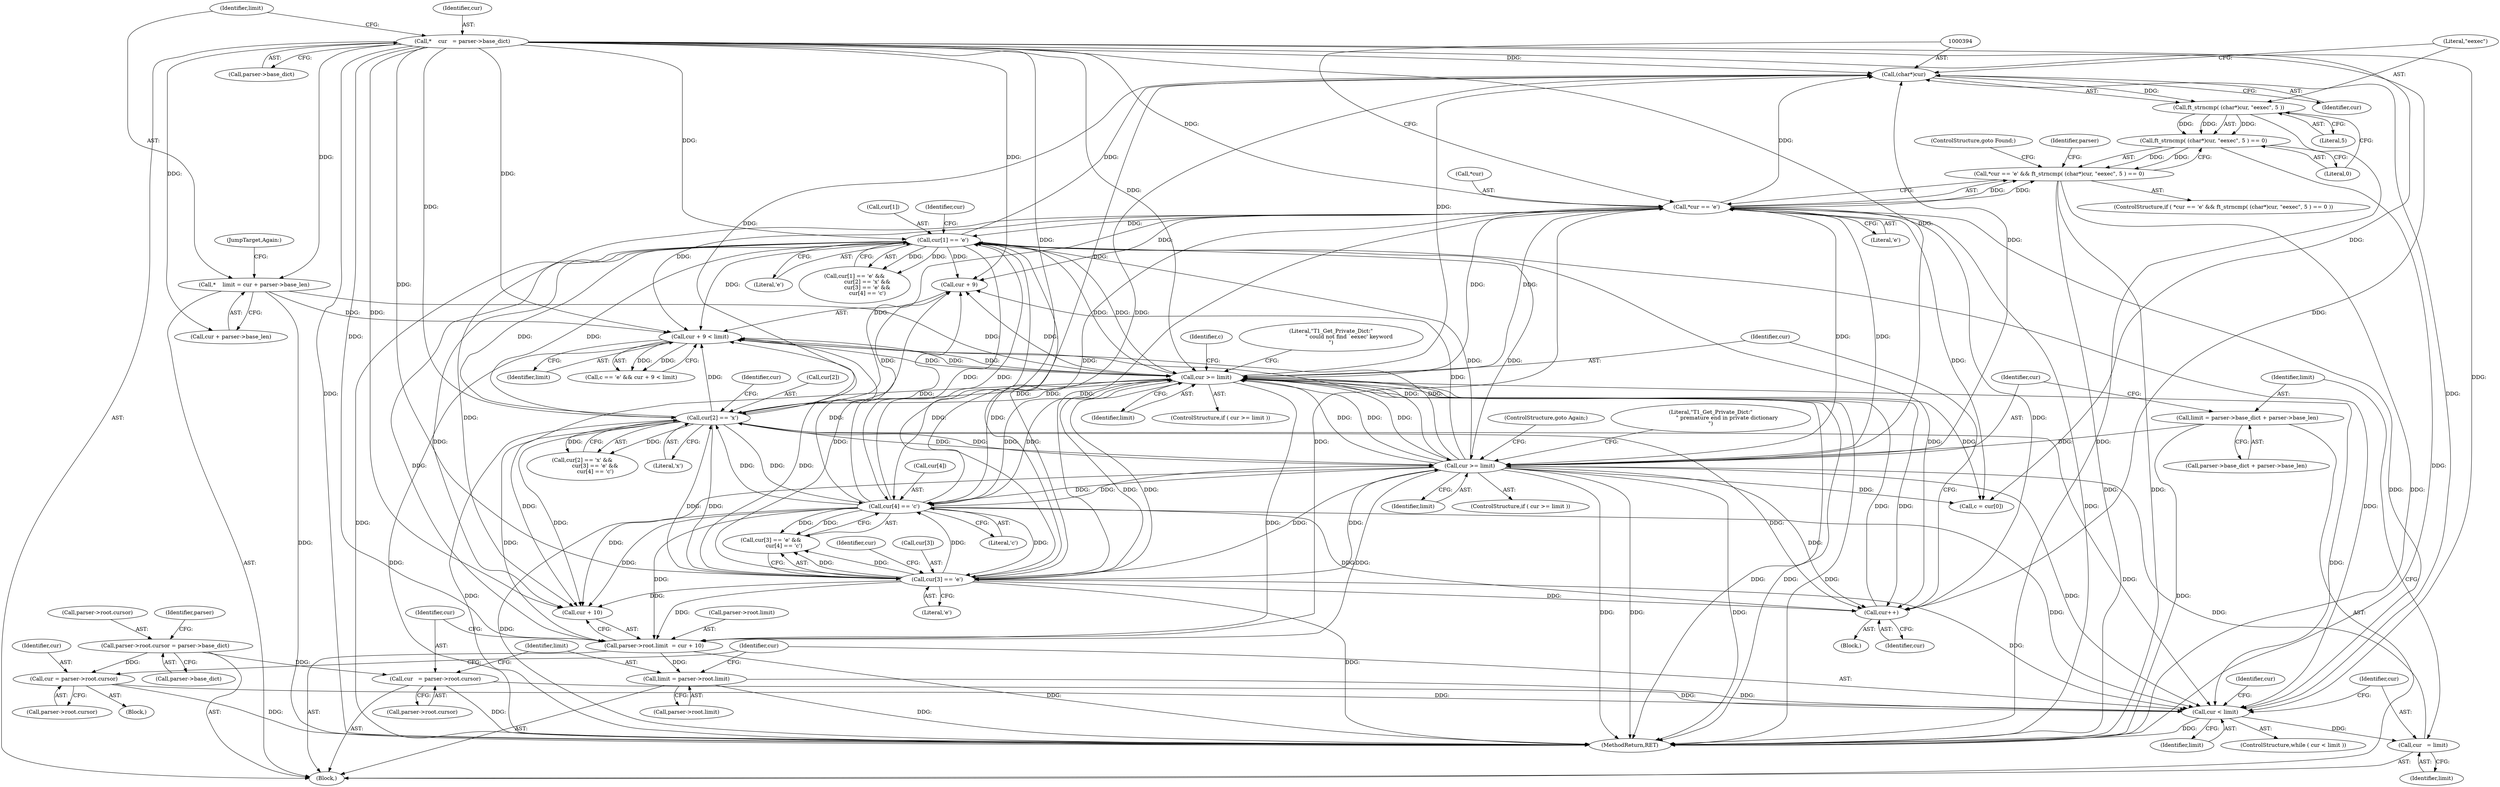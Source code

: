digraph "0_savannah_e3058617f384cb6709f3878f753fa17aca9e3a30@pointer" {
"1000393" [label="(Call,(char*)cur)"];
"1000311" [label="(Call,cur[1] == 'e')"];
"1000337" [label="(Call,cur >= limit)"];
"1000317" [label="(Call,cur[2] == 'x')"];
"1000431" [label="(Call,cur >= limit)"];
"1000328" [label="(Call,cur[4] == 'c')"];
"1000323" [label="(Call,cur[3] == 'e')"];
"1000274" [label="(Call,*    cur   = parser->base_dict)"];
"1000387" [label="(Call,*cur == 'e')"];
"1000418" [label="(Call,cur   = limit)"];
"1000381" [label="(Call,cur < limit)"];
"1000411" [label="(Call,cur = parser->root.cursor)"];
"1000348" [label="(Call,parser->root.cursor = parser->base_dict)"];
"1000366" [label="(Call,cur   = parser->root.cursor)"];
"1000373" [label="(Call,limit = parser->root.limit)"];
"1000357" [label="(Call,parser->root.limit  = cur + 10)"];
"1000421" [label="(Call,limit = parser->base_dict + parser->base_len)"];
"1000334" [label="(Call,cur++)"];
"1000303" [label="(Call,cur + 9 < limit)"];
"1000280" [label="(Call,*    limit = cur + parser->base_len)"];
"1000392" [label="(Call,ft_strncmp( (char*)cur, \"eexec\", 5 ))"];
"1000391" [label="(Call,ft_strncmp( (char*)cur, \"eexec\", 5 ) == 0)"];
"1000386" [label="(Call,*cur == 'e' && ft_strncmp( (char*)cur, \"eexec\", 5 ) == 0)"];
"1000396" [label="(Literal,\"eexec\")"];
"1000381" [label="(Call,cur < limit)"];
"1000334" [label="(Call,cur++)"];
"1000281" [label="(Identifier,limit)"];
"1000354" [label="(Call,parser->base_dict)"];
"1000272" [label="(Block,)"];
"1000282" [label="(Call,cur + parser->base_len)"];
"1000363" [label="(Call,cur + 10)"];
"1000330" [label="(Identifier,cur)"];
"1000386" [label="(Call,*cur == 'e' && ft_strncmp( (char*)cur, \"eexec\", 5 ) == 0)"];
"1000422" [label="(Identifier,limit)"];
"1000317" [label="(Call,cur[2] == 'x')"];
"1000411" [label="(Call,cur = parser->root.cursor)"];
"1000280" [label="(Call,*    limit = cur + parser->base_len)"];
"1000413" [label="(Call,parser->root.cursor)"];
"1000342" [label="(Literal,\"T1_Get_Private_Dict:\"\n                     \" could not find `eexec' keyword\n\")"];
"1000276" [label="(Call,parser->base_dict)"];
"1000318" [label="(Call,cur[2])"];
"1000328" [label="(Call,cur[4] == 'c')"];
"1000393" [label="(Call,(char*)cur)"];
"1000392" [label="(Call,ft_strncmp( (char*)cur, \"eexec\", 5 ))"];
"1000335" [label="(Identifier,cur)"];
"1000385" [label="(ControlStructure,if ( *cur == 'e' && ft_strncmp( (char*)cur, \"eexec\", 5 ) == 0 ))"];
"1000391" [label="(Call,ft_strncmp( (char*)cur, \"eexec\", 5 ) == 0)"];
"1000375" [label="(Call,parser->root.limit)"];
"1000325" [label="(Identifier,cur)"];
"1000312" [label="(Call,cur[1])"];
"1000275" [label="(Identifier,cur)"];
"1000274" [label="(Call,*    cur   = parser->base_dict)"];
"1000442" [label="(ControlStructure,goto Again;)"];
"1000366" [label="(Call,cur   = parser->root.cursor)"];
"1000431" [label="(Call,cur >= limit)"];
"1000324" [label="(Call,cur[3])"];
"1000303" [label="(Call,cur + 9 < limit)"];
"1000430" [label="(ControlStructure,if ( cur >= limit ))"];
"1000727" [label="(MethodReturn,RET)"];
"1000293" [label="(Call,c = cur[0])"];
"1000432" [label="(Identifier,cur)"];
"1000337" [label="(Call,cur >= limit)"];
"1000327" [label="(Literal,'e')"];
"1000336" [label="(ControlStructure,if ( cur >= limit ))"];
"1000373" [label="(Call,limit = parser->root.limit)"];
"1000323" [label="(Call,cur[3] == 'e')"];
"1000315" [label="(Literal,'e')"];
"1000412" [label="(Identifier,cur)"];
"1000387" [label="(Call,*cur == 'e')"];
"1000395" [label="(Identifier,cur)"];
"1000374" [label="(Identifier,limit)"];
"1000421" [label="(Call,limit = parser->base_dict + parser->base_len)"];
"1000311" [label="(Call,cur[1] == 'e')"];
"1000397" [label="(Literal,5)"];
"1000349" [label="(Call,parser->root.cursor)"];
"1000383" [label="(Identifier,limit)"];
"1000357" [label="(Call,parser->root.limit  = cur + 10)"];
"1000310" [label="(Call,cur[1] == 'e' &&\n               cur[2] == 'x' &&\n               cur[3] == 'e' &&\n               cur[4] == 'c')"];
"1000382" [label="(Identifier,cur)"];
"1000339" [label="(Identifier,limit)"];
"1000367" [label="(Identifier,cur)"];
"1000433" [label="(Identifier,limit)"];
"1000304" [label="(Call,cur + 9)"];
"1000329" [label="(Call,cur[4])"];
"1000360" [label="(Identifier,parser)"];
"1000307" [label="(Identifier,limit)"];
"1000390" [label="(Literal,'e')"];
"1000380" [label="(ControlStructure,while ( cur < limit ))"];
"1000338" [label="(Identifier,cur)"];
"1000299" [label="(Call,c == 'e' && cur + 9 < limit)"];
"1000399" [label="(ControlStructure,goto Found;)"];
"1000384" [label="(Block,)"];
"1000321" [label="(Literal,'x')"];
"1000294" [label="(Identifier,c)"];
"1000348" [label="(Call,parser->root.cursor = parser->base_dict)"];
"1000316" [label="(Call,cur[2] == 'x' &&\n               cur[3] == 'e' &&\n               cur[4] == 'c')"];
"1000436" [label="(Literal,\"T1_Get_Private_Dict:\"\n                   \" premature end in private dictionary\n\")"];
"1000319" [label="(Identifier,cur)"];
"1000332" [label="(Literal,'c')"];
"1000290" [label="(JumpTarget,Again:)"];
"1000401" [label="(Identifier,parser)"];
"1000423" [label="(Call,parser->base_dict + parser->base_len)"];
"1000292" [label="(Block,)"];
"1000398" [label="(Literal,0)"];
"1000420" [label="(Identifier,limit)"];
"1000419" [label="(Identifier,cur)"];
"1000322" [label="(Call,cur[3] == 'e' &&\n               cur[4] == 'c')"];
"1000388" [label="(Call,*cur)"];
"1000389" [label="(Identifier,cur)"];
"1000418" [label="(Call,cur   = limit)"];
"1000368" [label="(Call,parser->root.cursor)"];
"1000358" [label="(Call,parser->root.limit)"];
"1000393" -> "1000392"  [label="AST: "];
"1000393" -> "1000395"  [label="CFG: "];
"1000394" -> "1000393"  [label="AST: "];
"1000395" -> "1000393"  [label="AST: "];
"1000396" -> "1000393"  [label="CFG: "];
"1000393" -> "1000392"  [label="DDG: "];
"1000311" -> "1000393"  [label="DDG: "];
"1000317" -> "1000393"  [label="DDG: "];
"1000328" -> "1000393"  [label="DDG: "];
"1000381" -> "1000393"  [label="DDG: "];
"1000323" -> "1000393"  [label="DDG: "];
"1000387" -> "1000393"  [label="DDG: "];
"1000337" -> "1000393"  [label="DDG: "];
"1000431" -> "1000393"  [label="DDG: "];
"1000274" -> "1000393"  [label="DDG: "];
"1000311" -> "1000310"  [label="AST: "];
"1000311" -> "1000315"  [label="CFG: "];
"1000312" -> "1000311"  [label="AST: "];
"1000315" -> "1000311"  [label="AST: "];
"1000319" -> "1000311"  [label="CFG: "];
"1000310" -> "1000311"  [label="CFG: "];
"1000311" -> "1000727"  [label="DDG: "];
"1000311" -> "1000303"  [label="DDG: "];
"1000311" -> "1000304"  [label="DDG: "];
"1000311" -> "1000310"  [label="DDG: "];
"1000311" -> "1000310"  [label="DDG: "];
"1000337" -> "1000311"  [label="DDG: "];
"1000431" -> "1000311"  [label="DDG: "];
"1000317" -> "1000311"  [label="DDG: "];
"1000328" -> "1000311"  [label="DDG: "];
"1000323" -> "1000311"  [label="DDG: "];
"1000274" -> "1000311"  [label="DDG: "];
"1000387" -> "1000311"  [label="DDG: "];
"1000311" -> "1000317"  [label="DDG: "];
"1000311" -> "1000323"  [label="DDG: "];
"1000311" -> "1000328"  [label="DDG: "];
"1000311" -> "1000334"  [label="DDG: "];
"1000311" -> "1000337"  [label="DDG: "];
"1000311" -> "1000357"  [label="DDG: "];
"1000311" -> "1000363"  [label="DDG: "];
"1000311" -> "1000381"  [label="DDG: "];
"1000311" -> "1000431"  [label="DDG: "];
"1000337" -> "1000336"  [label="AST: "];
"1000337" -> "1000339"  [label="CFG: "];
"1000338" -> "1000337"  [label="AST: "];
"1000339" -> "1000337"  [label="AST: "];
"1000294" -> "1000337"  [label="CFG: "];
"1000342" -> "1000337"  [label="CFG: "];
"1000337" -> "1000727"  [label="DDG: "];
"1000337" -> "1000727"  [label="DDG: "];
"1000337" -> "1000727"  [label="DDG: "];
"1000337" -> "1000293"  [label="DDG: "];
"1000337" -> "1000303"  [label="DDG: "];
"1000337" -> "1000303"  [label="DDG: "];
"1000337" -> "1000304"  [label="DDG: "];
"1000337" -> "1000317"  [label="DDG: "];
"1000337" -> "1000323"  [label="DDG: "];
"1000337" -> "1000328"  [label="DDG: "];
"1000337" -> "1000334"  [label="DDG: "];
"1000317" -> "1000337"  [label="DDG: "];
"1000328" -> "1000337"  [label="DDG: "];
"1000334" -> "1000337"  [label="DDG: "];
"1000323" -> "1000337"  [label="DDG: "];
"1000387" -> "1000337"  [label="DDG: "];
"1000431" -> "1000337"  [label="DDG: "];
"1000431" -> "1000337"  [label="DDG: "];
"1000274" -> "1000337"  [label="DDG: "];
"1000303" -> "1000337"  [label="DDG: "];
"1000280" -> "1000337"  [label="DDG: "];
"1000337" -> "1000357"  [label="DDG: "];
"1000337" -> "1000363"  [label="DDG: "];
"1000337" -> "1000381"  [label="DDG: "];
"1000337" -> "1000387"  [label="DDG: "];
"1000337" -> "1000431"  [label="DDG: "];
"1000317" -> "1000316"  [label="AST: "];
"1000317" -> "1000321"  [label="CFG: "];
"1000318" -> "1000317"  [label="AST: "];
"1000321" -> "1000317"  [label="AST: "];
"1000325" -> "1000317"  [label="CFG: "];
"1000316" -> "1000317"  [label="CFG: "];
"1000317" -> "1000727"  [label="DDG: "];
"1000317" -> "1000303"  [label="DDG: "];
"1000317" -> "1000304"  [label="DDG: "];
"1000317" -> "1000316"  [label="DDG: "];
"1000317" -> "1000316"  [label="DDG: "];
"1000431" -> "1000317"  [label="DDG: "];
"1000328" -> "1000317"  [label="DDG: "];
"1000323" -> "1000317"  [label="DDG: "];
"1000274" -> "1000317"  [label="DDG: "];
"1000387" -> "1000317"  [label="DDG: "];
"1000317" -> "1000323"  [label="DDG: "];
"1000317" -> "1000328"  [label="DDG: "];
"1000317" -> "1000334"  [label="DDG: "];
"1000317" -> "1000357"  [label="DDG: "];
"1000317" -> "1000363"  [label="DDG: "];
"1000317" -> "1000381"  [label="DDG: "];
"1000317" -> "1000431"  [label="DDG: "];
"1000431" -> "1000430"  [label="AST: "];
"1000431" -> "1000433"  [label="CFG: "];
"1000432" -> "1000431"  [label="AST: "];
"1000433" -> "1000431"  [label="AST: "];
"1000436" -> "1000431"  [label="CFG: "];
"1000442" -> "1000431"  [label="CFG: "];
"1000431" -> "1000727"  [label="DDG: "];
"1000431" -> "1000727"  [label="DDG: "];
"1000431" -> "1000727"  [label="DDG: "];
"1000431" -> "1000293"  [label="DDG: "];
"1000431" -> "1000303"  [label="DDG: "];
"1000431" -> "1000303"  [label="DDG: "];
"1000431" -> "1000304"  [label="DDG: "];
"1000431" -> "1000323"  [label="DDG: "];
"1000431" -> "1000328"  [label="DDG: "];
"1000431" -> "1000334"  [label="DDG: "];
"1000431" -> "1000357"  [label="DDG: "];
"1000431" -> "1000363"  [label="DDG: "];
"1000431" -> "1000381"  [label="DDG: "];
"1000431" -> "1000387"  [label="DDG: "];
"1000328" -> "1000431"  [label="DDG: "];
"1000418" -> "1000431"  [label="DDG: "];
"1000323" -> "1000431"  [label="DDG: "];
"1000387" -> "1000431"  [label="DDG: "];
"1000274" -> "1000431"  [label="DDG: "];
"1000421" -> "1000431"  [label="DDG: "];
"1000328" -> "1000322"  [label="AST: "];
"1000328" -> "1000332"  [label="CFG: "];
"1000329" -> "1000328"  [label="AST: "];
"1000332" -> "1000328"  [label="AST: "];
"1000322" -> "1000328"  [label="CFG: "];
"1000328" -> "1000727"  [label="DDG: "];
"1000328" -> "1000303"  [label="DDG: "];
"1000328" -> "1000304"  [label="DDG: "];
"1000328" -> "1000323"  [label="DDG: "];
"1000328" -> "1000322"  [label="DDG: "];
"1000328" -> "1000322"  [label="DDG: "];
"1000323" -> "1000328"  [label="DDG: "];
"1000274" -> "1000328"  [label="DDG: "];
"1000387" -> "1000328"  [label="DDG: "];
"1000328" -> "1000334"  [label="DDG: "];
"1000328" -> "1000357"  [label="DDG: "];
"1000328" -> "1000363"  [label="DDG: "];
"1000328" -> "1000381"  [label="DDG: "];
"1000323" -> "1000322"  [label="AST: "];
"1000323" -> "1000327"  [label="CFG: "];
"1000324" -> "1000323"  [label="AST: "];
"1000327" -> "1000323"  [label="AST: "];
"1000330" -> "1000323"  [label="CFG: "];
"1000322" -> "1000323"  [label="CFG: "];
"1000323" -> "1000727"  [label="DDG: "];
"1000323" -> "1000303"  [label="DDG: "];
"1000323" -> "1000304"  [label="DDG: "];
"1000323" -> "1000322"  [label="DDG: "];
"1000323" -> "1000322"  [label="DDG: "];
"1000274" -> "1000323"  [label="DDG: "];
"1000387" -> "1000323"  [label="DDG: "];
"1000323" -> "1000334"  [label="DDG: "];
"1000323" -> "1000357"  [label="DDG: "];
"1000323" -> "1000363"  [label="DDG: "];
"1000323" -> "1000381"  [label="DDG: "];
"1000274" -> "1000272"  [label="AST: "];
"1000274" -> "1000276"  [label="CFG: "];
"1000275" -> "1000274"  [label="AST: "];
"1000276" -> "1000274"  [label="AST: "];
"1000281" -> "1000274"  [label="CFG: "];
"1000274" -> "1000727"  [label="DDG: "];
"1000274" -> "1000280"  [label="DDG: "];
"1000274" -> "1000282"  [label="DDG: "];
"1000274" -> "1000293"  [label="DDG: "];
"1000274" -> "1000303"  [label="DDG: "];
"1000274" -> "1000304"  [label="DDG: "];
"1000274" -> "1000334"  [label="DDG: "];
"1000274" -> "1000357"  [label="DDG: "];
"1000274" -> "1000363"  [label="DDG: "];
"1000274" -> "1000381"  [label="DDG: "];
"1000274" -> "1000387"  [label="DDG: "];
"1000387" -> "1000386"  [label="AST: "];
"1000387" -> "1000390"  [label="CFG: "];
"1000388" -> "1000387"  [label="AST: "];
"1000390" -> "1000387"  [label="AST: "];
"1000394" -> "1000387"  [label="CFG: "];
"1000386" -> "1000387"  [label="CFG: "];
"1000387" -> "1000727"  [label="DDG: "];
"1000387" -> "1000293"  [label="DDG: "];
"1000387" -> "1000303"  [label="DDG: "];
"1000387" -> "1000304"  [label="DDG: "];
"1000387" -> "1000334"  [label="DDG: "];
"1000387" -> "1000357"  [label="DDG: "];
"1000387" -> "1000363"  [label="DDG: "];
"1000387" -> "1000381"  [label="DDG: "];
"1000387" -> "1000386"  [label="DDG: "];
"1000387" -> "1000386"  [label="DDG: "];
"1000418" -> "1000272"  [label="AST: "];
"1000418" -> "1000420"  [label="CFG: "];
"1000419" -> "1000418"  [label="AST: "];
"1000420" -> "1000418"  [label="AST: "];
"1000422" -> "1000418"  [label="CFG: "];
"1000381" -> "1000418"  [label="DDG: "];
"1000381" -> "1000380"  [label="AST: "];
"1000381" -> "1000383"  [label="CFG: "];
"1000382" -> "1000381"  [label="AST: "];
"1000383" -> "1000381"  [label="AST: "];
"1000389" -> "1000381"  [label="CFG: "];
"1000419" -> "1000381"  [label="CFG: "];
"1000381" -> "1000727"  [label="DDG: "];
"1000411" -> "1000381"  [label="DDG: "];
"1000366" -> "1000381"  [label="DDG: "];
"1000373" -> "1000381"  [label="DDG: "];
"1000411" -> "1000384"  [label="AST: "];
"1000411" -> "1000413"  [label="CFG: "];
"1000412" -> "1000411"  [label="AST: "];
"1000413" -> "1000411"  [label="AST: "];
"1000382" -> "1000411"  [label="CFG: "];
"1000411" -> "1000727"  [label="DDG: "];
"1000348" -> "1000411"  [label="DDG: "];
"1000348" -> "1000272"  [label="AST: "];
"1000348" -> "1000354"  [label="CFG: "];
"1000349" -> "1000348"  [label="AST: "];
"1000354" -> "1000348"  [label="AST: "];
"1000360" -> "1000348"  [label="CFG: "];
"1000348" -> "1000366"  [label="DDG: "];
"1000366" -> "1000272"  [label="AST: "];
"1000366" -> "1000368"  [label="CFG: "];
"1000367" -> "1000366"  [label="AST: "];
"1000368" -> "1000366"  [label="AST: "];
"1000374" -> "1000366"  [label="CFG: "];
"1000366" -> "1000727"  [label="DDG: "];
"1000373" -> "1000272"  [label="AST: "];
"1000373" -> "1000375"  [label="CFG: "];
"1000374" -> "1000373"  [label="AST: "];
"1000375" -> "1000373"  [label="AST: "];
"1000382" -> "1000373"  [label="CFG: "];
"1000373" -> "1000727"  [label="DDG: "];
"1000357" -> "1000373"  [label="DDG: "];
"1000357" -> "1000272"  [label="AST: "];
"1000357" -> "1000363"  [label="CFG: "];
"1000358" -> "1000357"  [label="AST: "];
"1000363" -> "1000357"  [label="AST: "];
"1000367" -> "1000357"  [label="CFG: "];
"1000357" -> "1000727"  [label="DDG: "];
"1000421" -> "1000272"  [label="AST: "];
"1000421" -> "1000423"  [label="CFG: "];
"1000422" -> "1000421"  [label="AST: "];
"1000423" -> "1000421"  [label="AST: "];
"1000432" -> "1000421"  [label="CFG: "];
"1000421" -> "1000727"  [label="DDG: "];
"1000334" -> "1000292"  [label="AST: "];
"1000334" -> "1000335"  [label="CFG: "];
"1000335" -> "1000334"  [label="AST: "];
"1000338" -> "1000334"  [label="CFG: "];
"1000303" -> "1000299"  [label="AST: "];
"1000303" -> "1000307"  [label="CFG: "];
"1000304" -> "1000303"  [label="AST: "];
"1000307" -> "1000303"  [label="AST: "];
"1000299" -> "1000303"  [label="CFG: "];
"1000303" -> "1000727"  [label="DDG: "];
"1000303" -> "1000299"  [label="DDG: "];
"1000303" -> "1000299"  [label="DDG: "];
"1000280" -> "1000303"  [label="DDG: "];
"1000280" -> "1000272"  [label="AST: "];
"1000280" -> "1000282"  [label="CFG: "];
"1000281" -> "1000280"  [label="AST: "];
"1000282" -> "1000280"  [label="AST: "];
"1000290" -> "1000280"  [label="CFG: "];
"1000280" -> "1000727"  [label="DDG: "];
"1000392" -> "1000391"  [label="AST: "];
"1000392" -> "1000397"  [label="CFG: "];
"1000396" -> "1000392"  [label="AST: "];
"1000397" -> "1000392"  [label="AST: "];
"1000398" -> "1000392"  [label="CFG: "];
"1000392" -> "1000727"  [label="DDG: "];
"1000392" -> "1000391"  [label="DDG: "];
"1000392" -> "1000391"  [label="DDG: "];
"1000392" -> "1000391"  [label="DDG: "];
"1000391" -> "1000386"  [label="AST: "];
"1000391" -> "1000398"  [label="CFG: "];
"1000398" -> "1000391"  [label="AST: "];
"1000386" -> "1000391"  [label="CFG: "];
"1000391" -> "1000727"  [label="DDG: "];
"1000391" -> "1000386"  [label="DDG: "];
"1000391" -> "1000386"  [label="DDG: "];
"1000386" -> "1000385"  [label="AST: "];
"1000399" -> "1000386"  [label="CFG: "];
"1000401" -> "1000386"  [label="CFG: "];
"1000386" -> "1000727"  [label="DDG: "];
"1000386" -> "1000727"  [label="DDG: "];
"1000386" -> "1000727"  [label="DDG: "];
}
